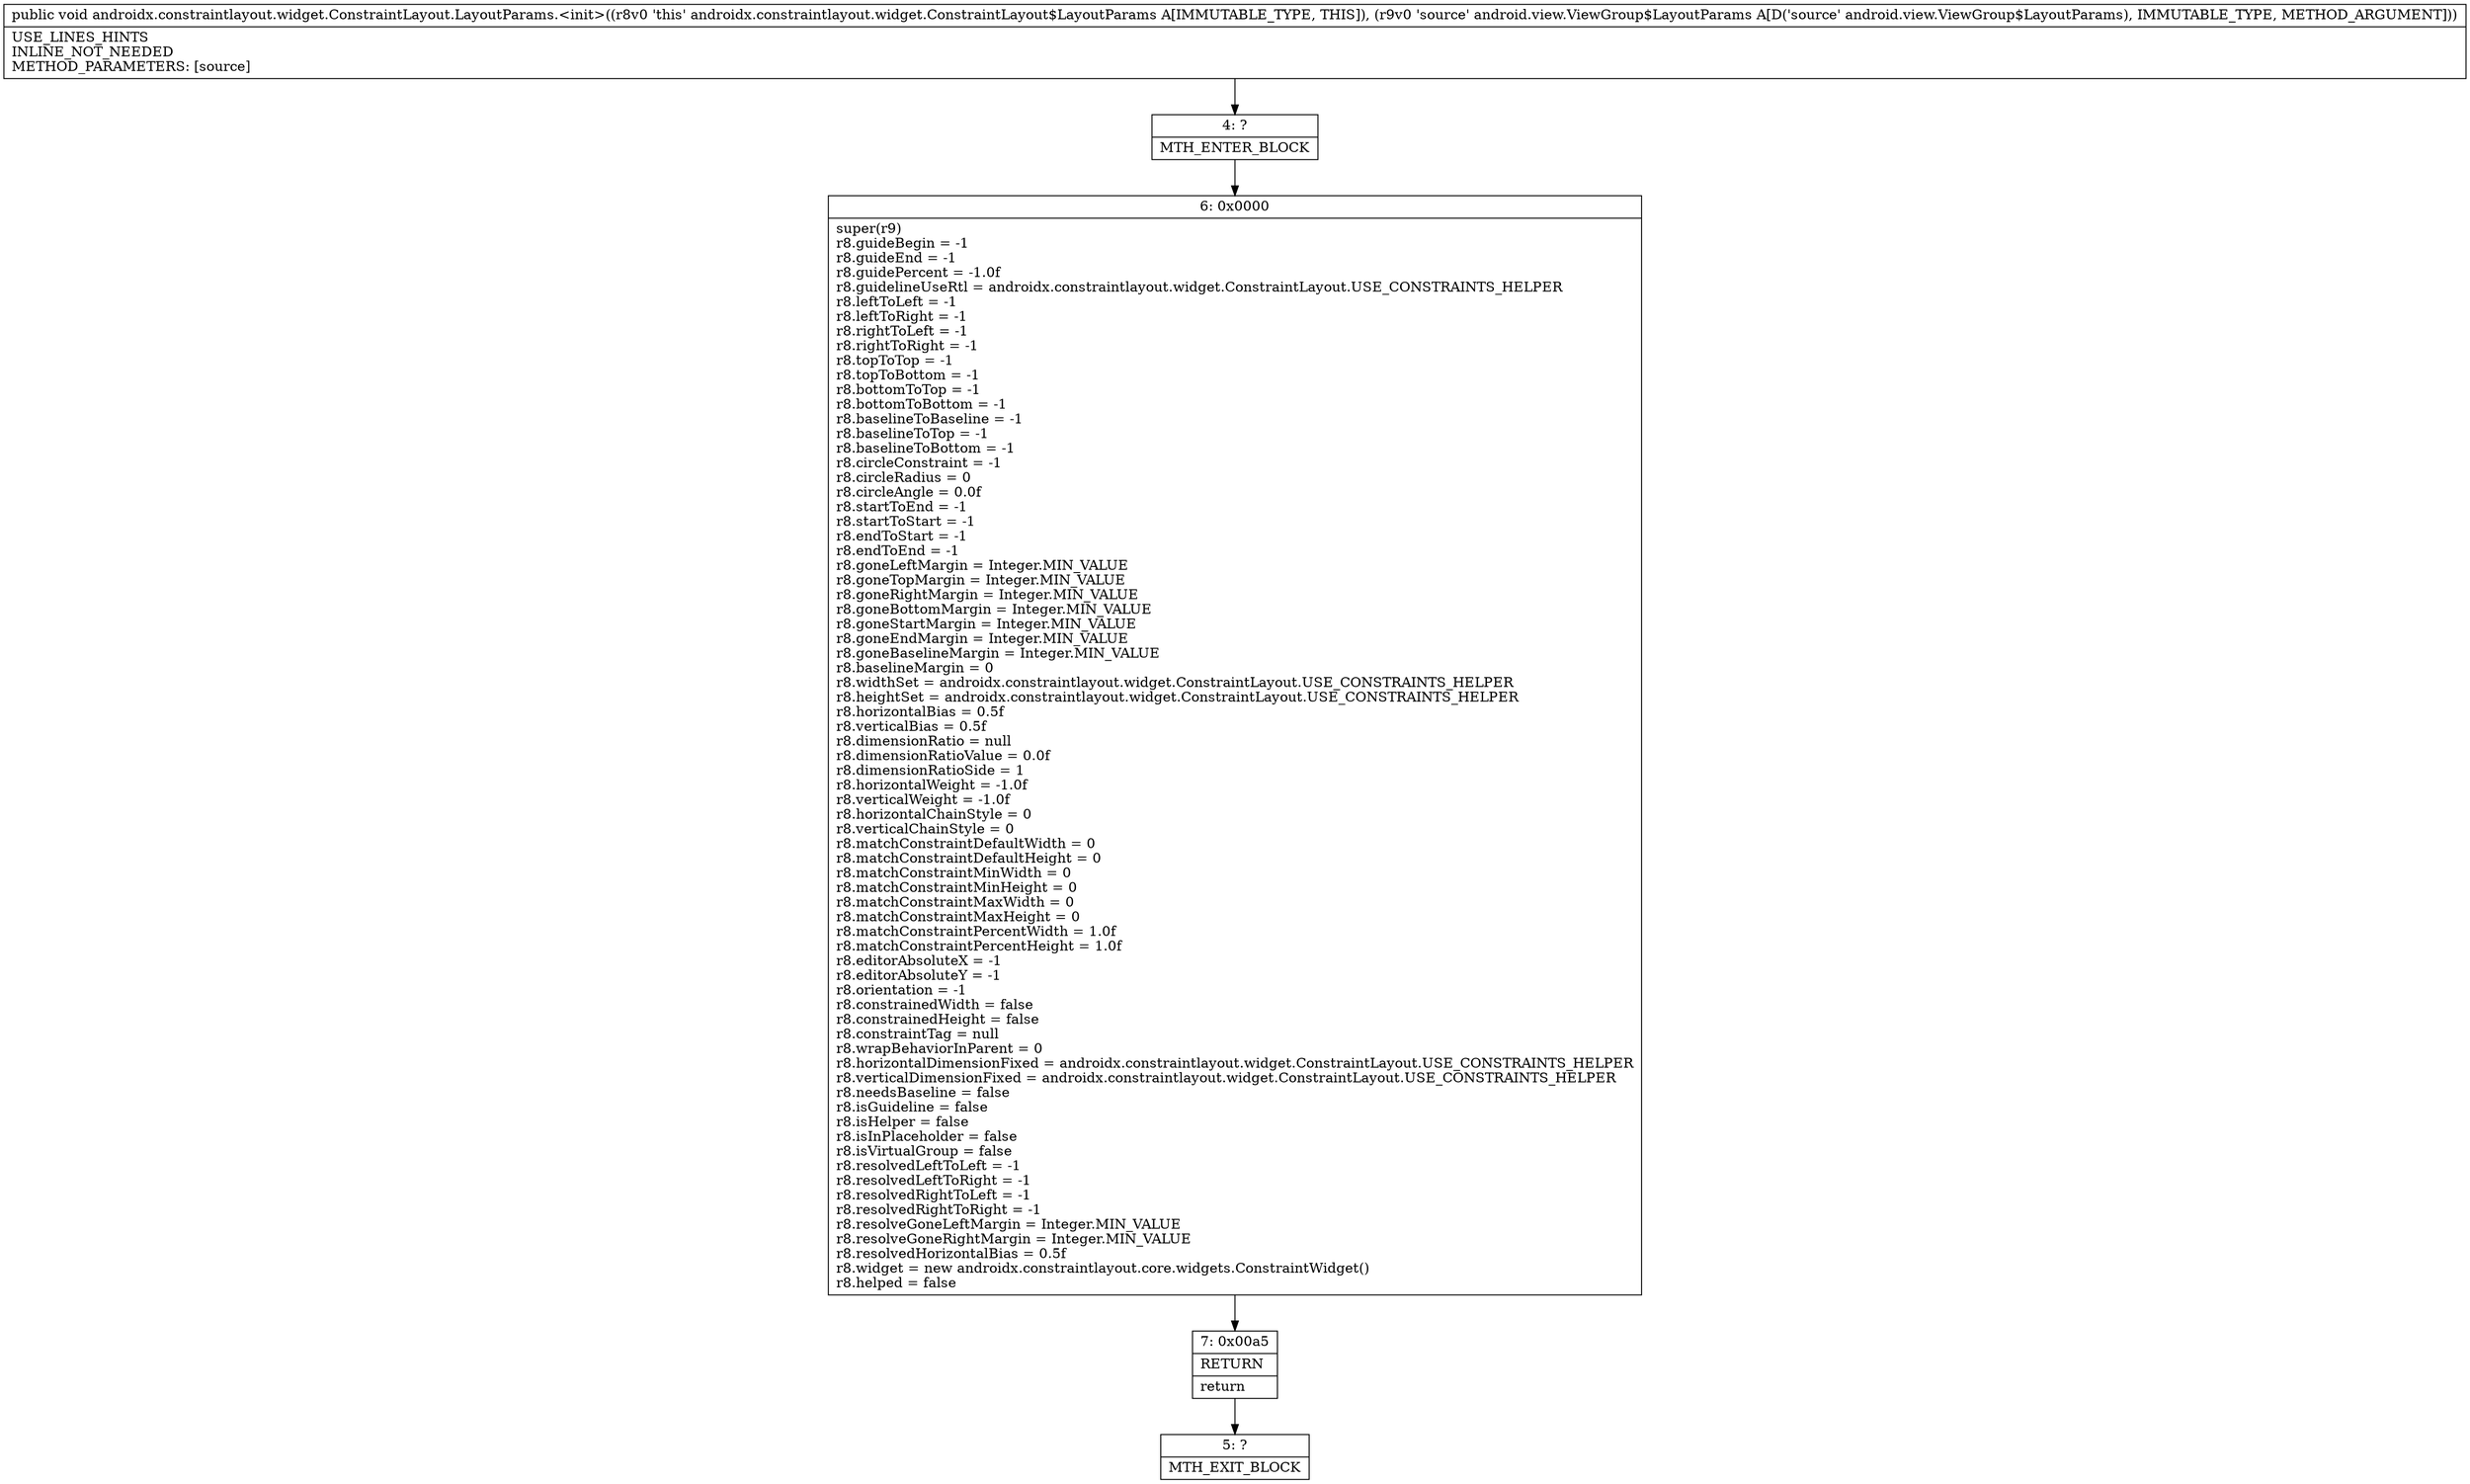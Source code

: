 digraph "CFG forandroidx.constraintlayout.widget.ConstraintLayout.LayoutParams.\<init\>(Landroid\/view\/ViewGroup$LayoutParams;)V" {
Node_4 [shape=record,label="{4\:\ ?|MTH_ENTER_BLOCK\l}"];
Node_6 [shape=record,label="{6\:\ 0x0000|super(r9)\lr8.guideBegin = \-1\lr8.guideEnd = \-1\lr8.guidePercent = \-1.0f\lr8.guidelineUseRtl = androidx.constraintlayout.widget.ConstraintLayout.USE_CONSTRAINTS_HELPER\lr8.leftToLeft = \-1\lr8.leftToRight = \-1\lr8.rightToLeft = \-1\lr8.rightToRight = \-1\lr8.topToTop = \-1\lr8.topToBottom = \-1\lr8.bottomToTop = \-1\lr8.bottomToBottom = \-1\lr8.baselineToBaseline = \-1\lr8.baselineToTop = \-1\lr8.baselineToBottom = \-1\lr8.circleConstraint = \-1\lr8.circleRadius = 0\lr8.circleAngle = 0.0f\lr8.startToEnd = \-1\lr8.startToStart = \-1\lr8.endToStart = \-1\lr8.endToEnd = \-1\lr8.goneLeftMargin = Integer.MIN_VALUE\lr8.goneTopMargin = Integer.MIN_VALUE\lr8.goneRightMargin = Integer.MIN_VALUE\lr8.goneBottomMargin = Integer.MIN_VALUE\lr8.goneStartMargin = Integer.MIN_VALUE\lr8.goneEndMargin = Integer.MIN_VALUE\lr8.goneBaselineMargin = Integer.MIN_VALUE\lr8.baselineMargin = 0\lr8.widthSet = androidx.constraintlayout.widget.ConstraintLayout.USE_CONSTRAINTS_HELPER\lr8.heightSet = androidx.constraintlayout.widget.ConstraintLayout.USE_CONSTRAINTS_HELPER\lr8.horizontalBias = 0.5f\lr8.verticalBias = 0.5f\lr8.dimensionRatio = null\lr8.dimensionRatioValue = 0.0f\lr8.dimensionRatioSide = 1\lr8.horizontalWeight = \-1.0f\lr8.verticalWeight = \-1.0f\lr8.horizontalChainStyle = 0\lr8.verticalChainStyle = 0\lr8.matchConstraintDefaultWidth = 0\lr8.matchConstraintDefaultHeight = 0\lr8.matchConstraintMinWidth = 0\lr8.matchConstraintMinHeight = 0\lr8.matchConstraintMaxWidth = 0\lr8.matchConstraintMaxHeight = 0\lr8.matchConstraintPercentWidth = 1.0f\lr8.matchConstraintPercentHeight = 1.0f\lr8.editorAbsoluteX = \-1\lr8.editorAbsoluteY = \-1\lr8.orientation = \-1\lr8.constrainedWidth = false\lr8.constrainedHeight = false\lr8.constraintTag = null\lr8.wrapBehaviorInParent = 0\lr8.horizontalDimensionFixed = androidx.constraintlayout.widget.ConstraintLayout.USE_CONSTRAINTS_HELPER\lr8.verticalDimensionFixed = androidx.constraintlayout.widget.ConstraintLayout.USE_CONSTRAINTS_HELPER\lr8.needsBaseline = false\lr8.isGuideline = false\lr8.isHelper = false\lr8.isInPlaceholder = false\lr8.isVirtualGroup = false\lr8.resolvedLeftToLeft = \-1\lr8.resolvedLeftToRight = \-1\lr8.resolvedRightToLeft = \-1\lr8.resolvedRightToRight = \-1\lr8.resolveGoneLeftMargin = Integer.MIN_VALUE\lr8.resolveGoneRightMargin = Integer.MIN_VALUE\lr8.resolvedHorizontalBias = 0.5f\lr8.widget = new androidx.constraintlayout.core.widgets.ConstraintWidget()\lr8.helped = false\l}"];
Node_7 [shape=record,label="{7\:\ 0x00a5|RETURN\l|return\l}"];
Node_5 [shape=record,label="{5\:\ ?|MTH_EXIT_BLOCK\l}"];
MethodNode[shape=record,label="{public void androidx.constraintlayout.widget.ConstraintLayout.LayoutParams.\<init\>((r8v0 'this' androidx.constraintlayout.widget.ConstraintLayout$LayoutParams A[IMMUTABLE_TYPE, THIS]), (r9v0 'source' android.view.ViewGroup$LayoutParams A[D('source' android.view.ViewGroup$LayoutParams), IMMUTABLE_TYPE, METHOD_ARGUMENT]))  | USE_LINES_HINTS\lINLINE_NOT_NEEDED\lMETHOD_PARAMETERS: [source]\l}"];
MethodNode -> Node_4;Node_4 -> Node_6;
Node_6 -> Node_7;
Node_7 -> Node_5;
}

